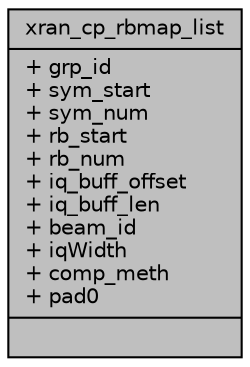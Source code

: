 digraph "xran_cp_rbmap_list"
{
 // LATEX_PDF_SIZE
  edge [fontname="Helvetica",fontsize="10",labelfontname="Helvetica",labelfontsize="10"];
  node [fontname="Helvetica",fontsize="10",shape=record];
  Node1 [label="{xran_cp_rbmap_list\n|+ grp_id\l+ sym_start\l+ sym_num\l+ rb_start\l+ rb_num\l+ iq_buff_offset\l+ iq_buff_len\l+ beam_id\l+ iqWidth\l+ comp_meth\l+ pad0\l|}",height=0.2,width=0.4,color="black", fillcolor="grey75", style="filled", fontcolor="black",tooltip=" "];
}

